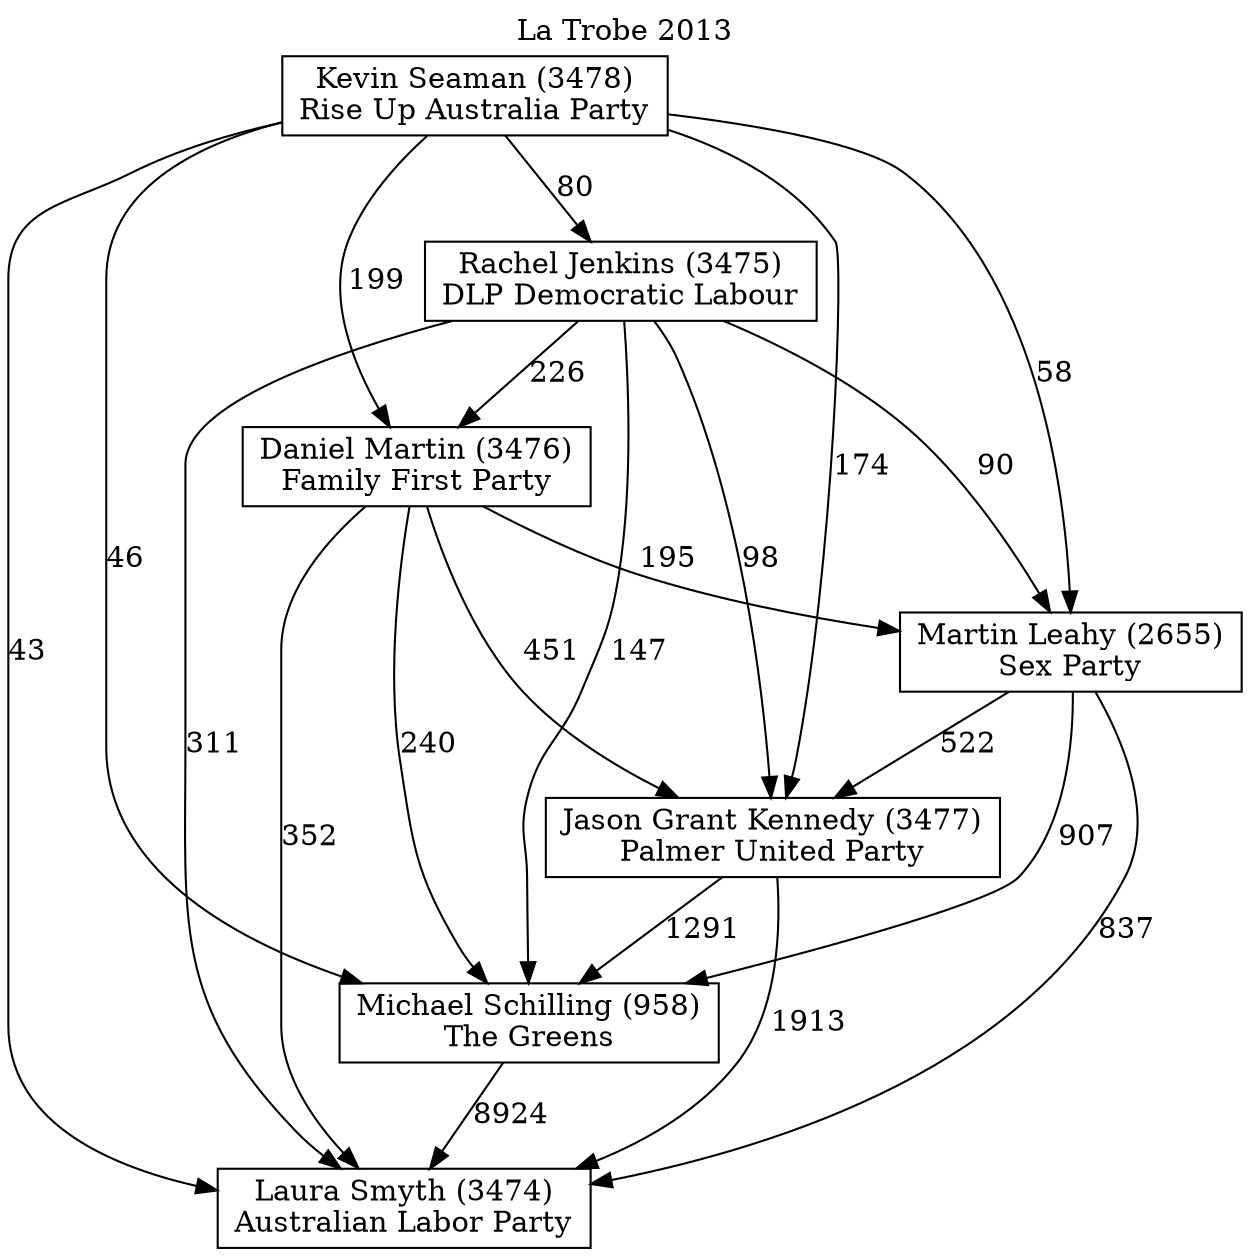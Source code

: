 // House preference flow
digraph "Laura Smyth (3474)_La Trobe_2013" {
	graph [label="La Trobe 2013" labelloc=t mclimit=10]
	node [shape=box]
	"Laura Smyth (3474)" [label="Laura Smyth (3474)
Australian Labor Party"]
	"Michael Schilling (958)" [label="Michael Schilling (958)
The Greens"]
	"Jason Grant Kennedy (3477)" [label="Jason Grant Kennedy (3477)
Palmer United Party"]
	"Martin Leahy (2655)" [label="Martin Leahy (2655)
Sex Party"]
	"Daniel Martin (3476)" [label="Daniel Martin (3476)
Family First Party"]
	"Rachel Jenkins (3475)" [label="Rachel Jenkins (3475)
DLP Democratic Labour"]
	"Kevin Seaman (3478)" [label="Kevin Seaman (3478)
Rise Up Australia Party"]
	"Michael Schilling (958)" -> "Laura Smyth (3474)" [label=8924]
	"Jason Grant Kennedy (3477)" -> "Michael Schilling (958)" [label=1291]
	"Martin Leahy (2655)" -> "Jason Grant Kennedy (3477)" [label=522]
	"Daniel Martin (3476)" -> "Martin Leahy (2655)" [label=195]
	"Rachel Jenkins (3475)" -> "Daniel Martin (3476)" [label=226]
	"Kevin Seaman (3478)" -> "Rachel Jenkins (3475)" [label=80]
	"Jason Grant Kennedy (3477)" -> "Laura Smyth (3474)" [label=1913]
	"Martin Leahy (2655)" -> "Laura Smyth (3474)" [label=837]
	"Daniel Martin (3476)" -> "Laura Smyth (3474)" [label=352]
	"Rachel Jenkins (3475)" -> "Laura Smyth (3474)" [label=311]
	"Kevin Seaman (3478)" -> "Laura Smyth (3474)" [label=43]
	"Kevin Seaman (3478)" -> "Daniel Martin (3476)" [label=199]
	"Rachel Jenkins (3475)" -> "Martin Leahy (2655)" [label=90]
	"Kevin Seaman (3478)" -> "Martin Leahy (2655)" [label=58]
	"Daniel Martin (3476)" -> "Jason Grant Kennedy (3477)" [label=451]
	"Rachel Jenkins (3475)" -> "Jason Grant Kennedy (3477)" [label=98]
	"Kevin Seaman (3478)" -> "Jason Grant Kennedy (3477)" [label=174]
	"Martin Leahy (2655)" -> "Michael Schilling (958)" [label=907]
	"Daniel Martin (3476)" -> "Michael Schilling (958)" [label=240]
	"Rachel Jenkins (3475)" -> "Michael Schilling (958)" [label=147]
	"Kevin Seaman (3478)" -> "Michael Schilling (958)" [label=46]
}
